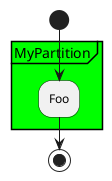 {
  "sha1": "8uftdnhdzj0rwuy1koz66umdddsk1d9",
  "insertion": {
    "when": "2024-05-30T20:48:21.526Z",
    "user": "plantuml@gmail.com"
  }
}
@startuml
 
skinparam PartitionBackgroundColor #00ff00
skinparam PackageBackgroundColor #ff0000
 
start
Partition MyPartition {
    :Foo;
}
stop
@enduml

